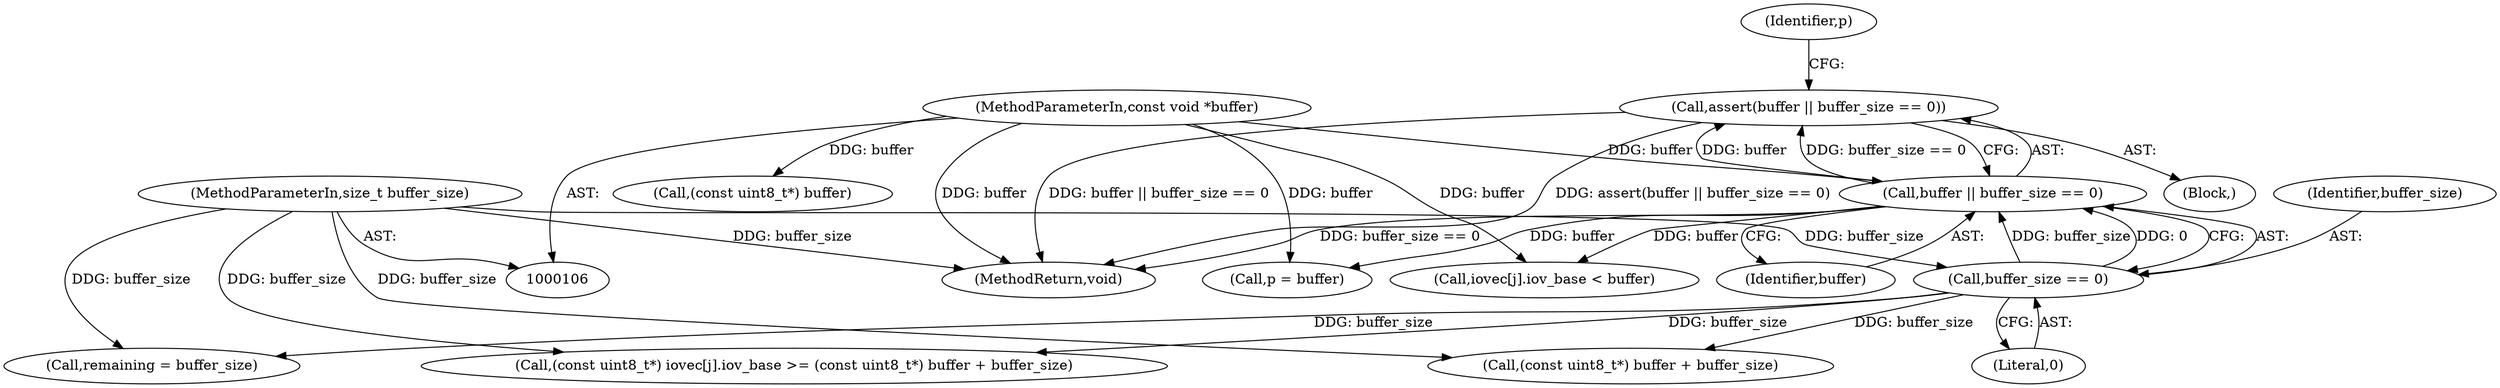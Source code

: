 digraph "0_systemd_505b6a61c22d5565e9308045c7b9bf79f7d0517e@API" {
"1000151" [label="(Call,assert(buffer || buffer_size == 0))"];
"1000152" [label="(Call,buffer || buffer_size == 0)"];
"1000108" [label="(MethodParameterIn,const void *buffer)"];
"1000154" [label="(Call,buffer_size == 0)"];
"1000109" [label="(MethodParameterIn,size_t buffer_size)"];
"1000155" [label="(Identifier,buffer_size)"];
"1000154" [label="(Call,buffer_size == 0)"];
"1000156" [label="(Literal,0)"];
"1000114" [label="(Block,)"];
"1000151" [label="(Call,assert(buffer || buffer_size == 0))"];
"1000158" [label="(Identifier,p)"];
"1000153" [label="(Identifier,buffer)"];
"1000108" [label="(MethodParameterIn,const void *buffer)"];
"1000779" [label="(Call,(const uint8_t*) buffer + buffer_size)"];
"1000160" [label="(Call,remaining = buffer_size)"];
"1000152" [label="(Call,buffer || buffer_size == 0)"];
"1000771" [label="(Call,(const uint8_t*) iovec[j].iov_base >= (const uint8_t*) buffer + buffer_size)"];
"1000157" [label="(Call,p = buffer)"];
"1000780" [label="(Call,(const uint8_t*) buffer)"];
"1000796" [label="(MethodReturn,void)"];
"1000764" [label="(Call,iovec[j].iov_base < buffer)"];
"1000109" [label="(MethodParameterIn,size_t buffer_size)"];
"1000151" -> "1000114"  [label="AST: "];
"1000151" -> "1000152"  [label="CFG: "];
"1000152" -> "1000151"  [label="AST: "];
"1000158" -> "1000151"  [label="CFG: "];
"1000151" -> "1000796"  [label="DDG: assert(buffer || buffer_size == 0)"];
"1000151" -> "1000796"  [label="DDG: buffer || buffer_size == 0"];
"1000152" -> "1000151"  [label="DDG: buffer"];
"1000152" -> "1000151"  [label="DDG: buffer_size == 0"];
"1000152" -> "1000153"  [label="CFG: "];
"1000152" -> "1000154"  [label="CFG: "];
"1000153" -> "1000152"  [label="AST: "];
"1000154" -> "1000152"  [label="AST: "];
"1000152" -> "1000796"  [label="DDG: buffer_size == 0"];
"1000108" -> "1000152"  [label="DDG: buffer"];
"1000154" -> "1000152"  [label="DDG: buffer_size"];
"1000154" -> "1000152"  [label="DDG: 0"];
"1000152" -> "1000157"  [label="DDG: buffer"];
"1000152" -> "1000764"  [label="DDG: buffer"];
"1000108" -> "1000106"  [label="AST: "];
"1000108" -> "1000796"  [label="DDG: buffer"];
"1000108" -> "1000157"  [label="DDG: buffer"];
"1000108" -> "1000764"  [label="DDG: buffer"];
"1000108" -> "1000780"  [label="DDG: buffer"];
"1000154" -> "1000156"  [label="CFG: "];
"1000155" -> "1000154"  [label="AST: "];
"1000156" -> "1000154"  [label="AST: "];
"1000109" -> "1000154"  [label="DDG: buffer_size"];
"1000154" -> "1000160"  [label="DDG: buffer_size"];
"1000154" -> "1000771"  [label="DDG: buffer_size"];
"1000154" -> "1000779"  [label="DDG: buffer_size"];
"1000109" -> "1000106"  [label="AST: "];
"1000109" -> "1000796"  [label="DDG: buffer_size"];
"1000109" -> "1000160"  [label="DDG: buffer_size"];
"1000109" -> "1000771"  [label="DDG: buffer_size"];
"1000109" -> "1000779"  [label="DDG: buffer_size"];
}
